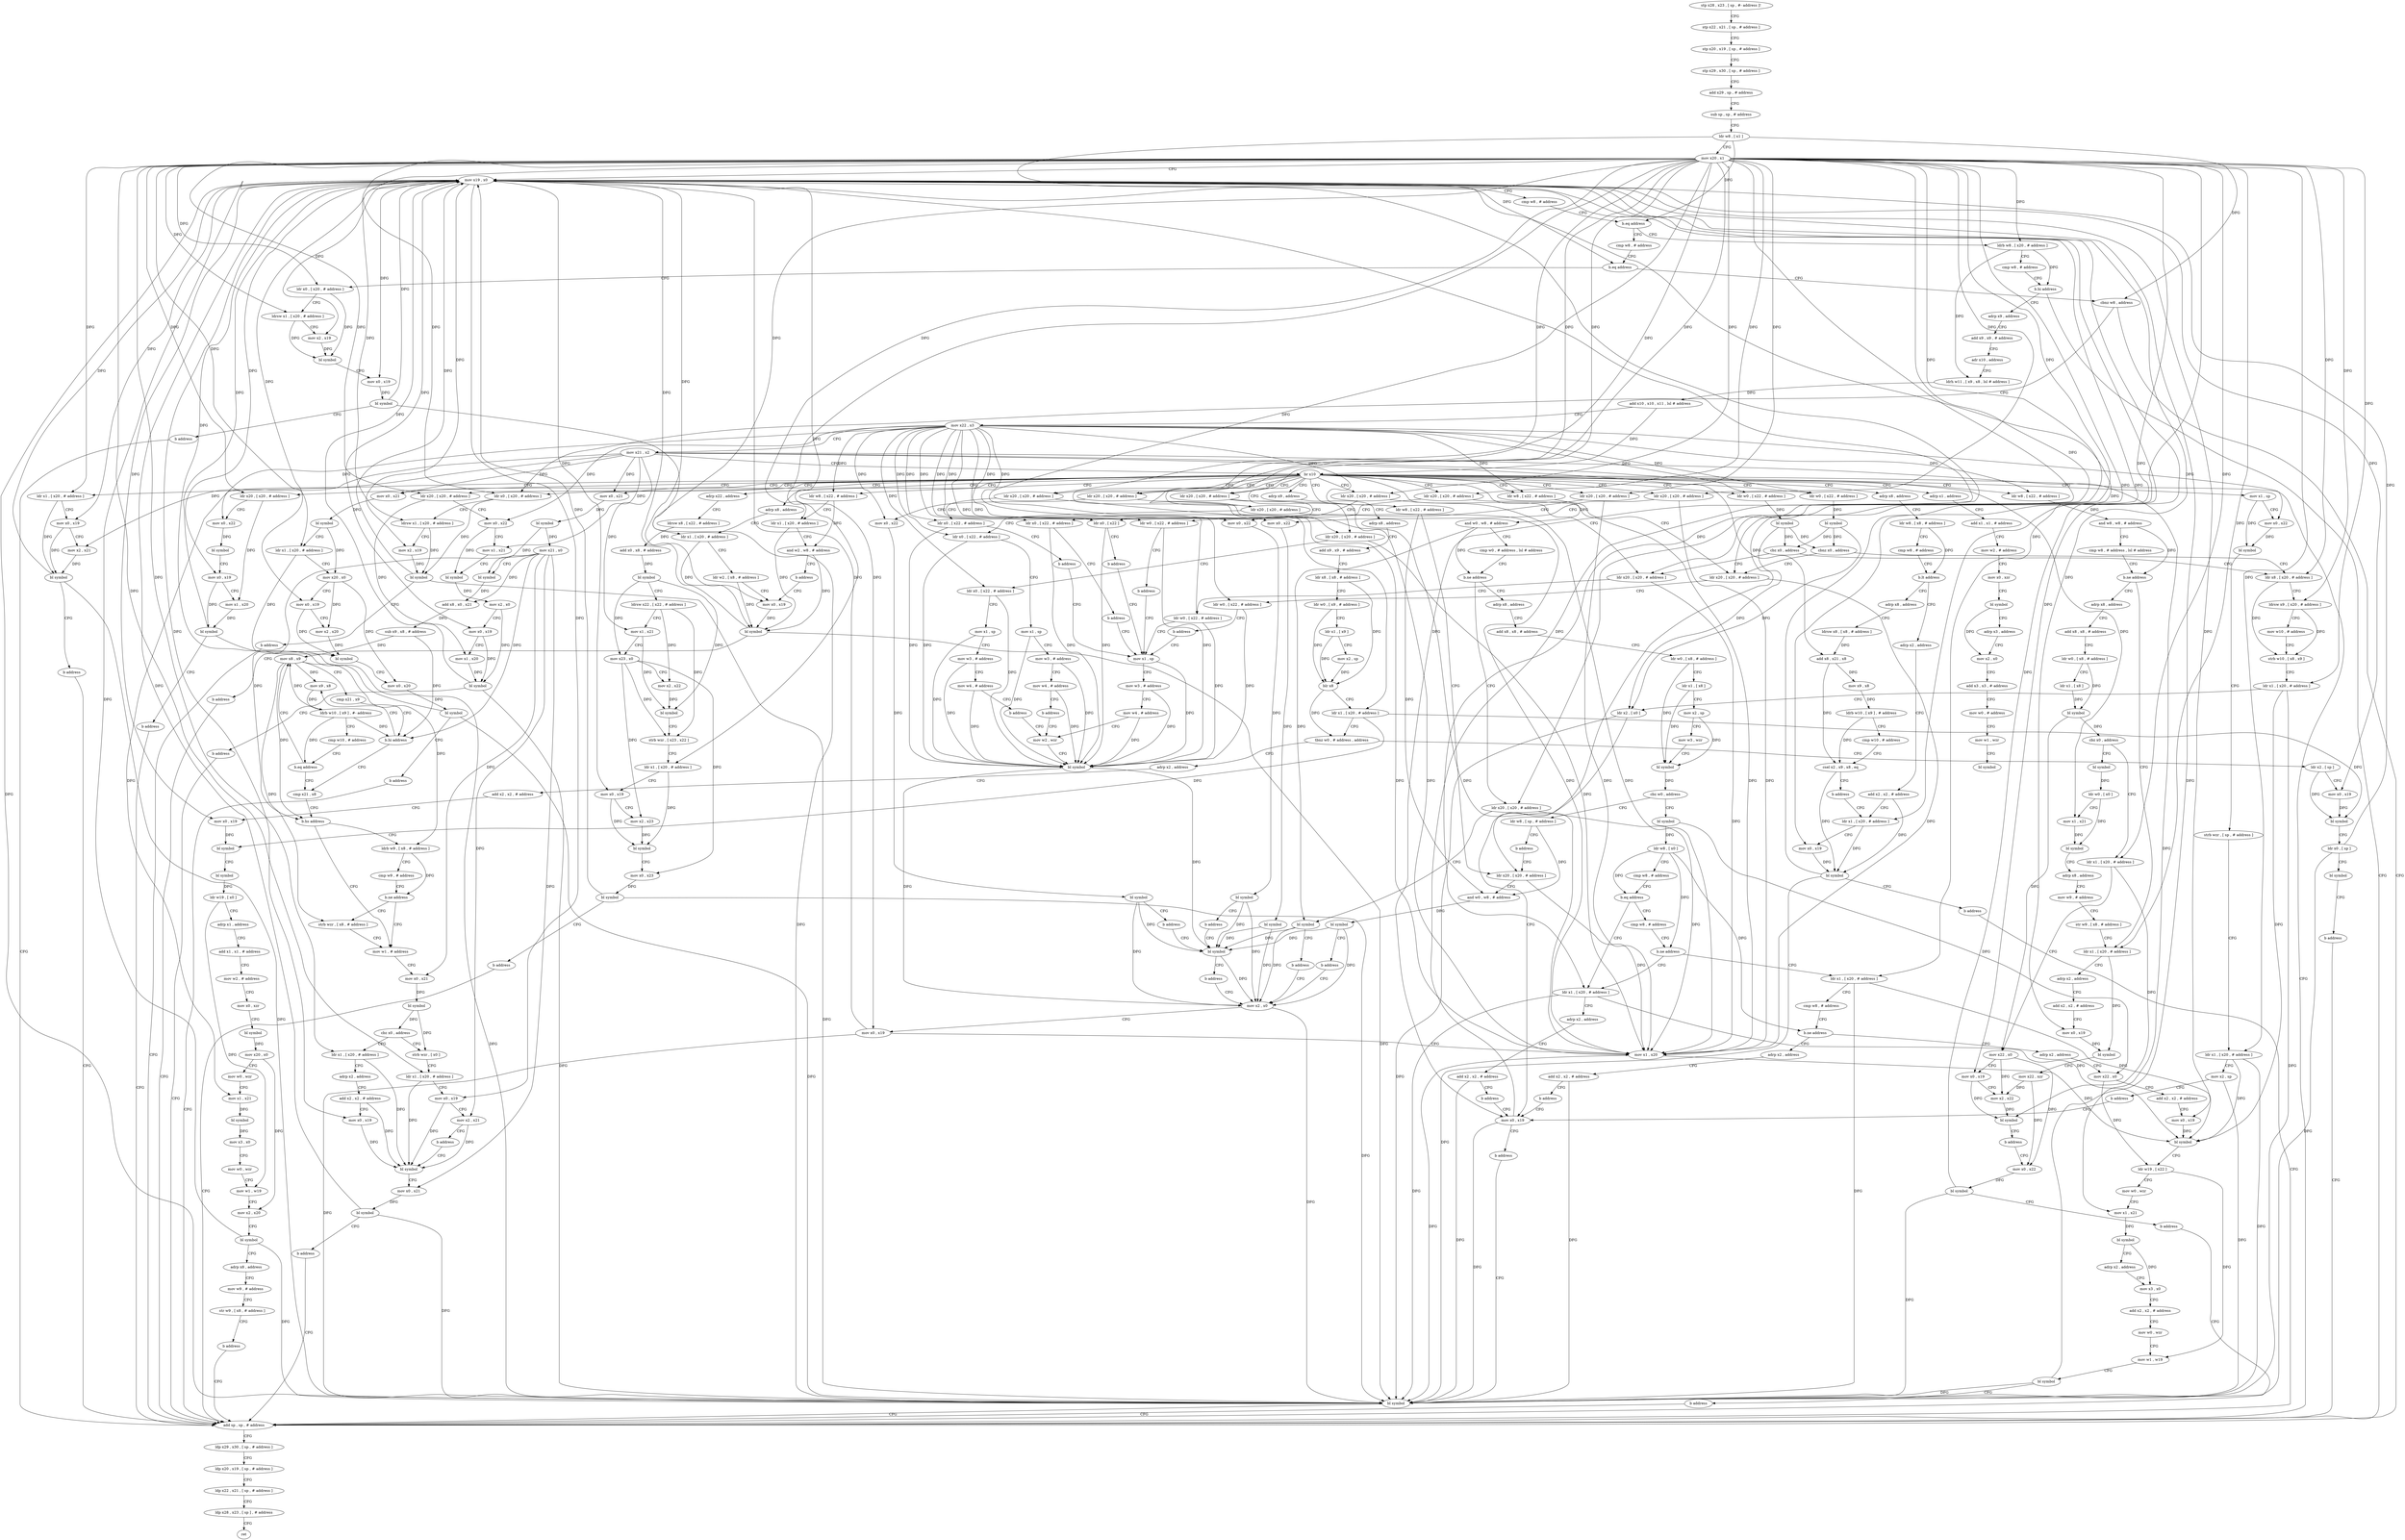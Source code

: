 digraph "func" {
"4237508" [label = "stp x28 , x23 , [ sp , #- address ]!" ]
"4237512" [label = "stp x22 , x21 , [ sp , # address ]" ]
"4237516" [label = "stp x20 , x19 , [ sp , # address ]" ]
"4237520" [label = "stp x29 , x30 , [ sp , # address ]" ]
"4237524" [label = "add x29 , sp , # address" ]
"4237528" [label = "sub sp , sp , # address" ]
"4237532" [label = "ldr w8 , [ x1 ]" ]
"4237536" [label = "mov x20 , x1" ]
"4237540" [label = "mov x19 , x0" ]
"4237544" [label = "cmp w8 , # address" ]
"4237548" [label = "b.eq address" ]
"4237612" [label = "ldrb w8 , [ x20 , # address ]" ]
"4237552" [label = "cmp w8 , # address" ]
"4237616" [label = "cmp w8 , # address" ]
"4237620" [label = "b.hi address" ]
"4238552" [label = "add sp , sp , # address" ]
"4237624" [label = "adrp x9 , address" ]
"4237556" [label = "b.eq address" ]
"4237584" [label = "ldr x0 , [ x20 , # address ]" ]
"4237560" [label = "cbnz w8 , address" ]
"4238556" [label = "ldp x29 , x30 , [ sp , # address ]" ]
"4238560" [label = "ldp x20 , x19 , [ sp , # address ]" ]
"4238564" [label = "ldp x22 , x21 , [ sp , # address ]" ]
"4238568" [label = "ldp x28 , x23 , [ sp ] , # address" ]
"4238572" [label = "ret" ]
"4237628" [label = "add x9 , x9 , # address" ]
"4237632" [label = "adr x10 , address" ]
"4237636" [label = "ldrh w11 , [ x9 , x8 , lsl # address ]" ]
"4237640" [label = "add x10 , x10 , x11 , lsl # address" ]
"4237644" [label = "mov x22 , x3" ]
"4237648" [label = "mov x21 , x2" ]
"4237652" [label = "br x10" ]
"4237564" [label = "ldr x0 , [ x20 , # address ]" ]
"4237656" [label = "ldr x20 , [ x20 , # address ]" ]
"4237668" [label = "ldr w8 , [ x22 , # address ]" ]
"4237684" [label = "ldr x20 , [ x20 , # address ]" ]
"4237700" [label = "ldr x20 , [ x20 , # address ]" ]
"4237716" [label = "ldr x20 , [ x20 , # address ]" ]
"4237740" [label = "ldr x20 , [ x20 , # address ]" ]
"4237752" [label = "ldr x1 , [ x20 , # address ]" ]
"4237772" [label = "mov x1 , sp" ]
"4237800" [label = "ldr w8 , [ x22 , # address ]" ]
"4237888" [label = "adrp x8 , address" ]
"4237912" [label = "mov x0 , x21" ]
"4237952" [label = "ldr x20 , [ x20 , # address ]" ]
"4237976" [label = "ldr x20 , [ x20 , # address ]" ]
"4237988" [label = "ldr x20 , [ x20 , # address ]" ]
"4238024" [label = "adrp x22 , address" ]
"4238092" [label = "adrp x8 , address" ]
"4238140" [label = "adrp x9 , address" ]
"4238204" [label = "ldr w0 , [ x22 , # address ]" ]
"4238216" [label = "ldr x20 , [ x20 , # address ]" ]
"4238228" [label = "mov x0 , x21" ]
"4238340" [label = "ldr x20 , [ x20 , # address ]" ]
"4238368" [label = "ldr x20 , [ x20 , # address ]" ]
"4238388" [label = "ldr w8 , [ x22 , # address ]" ]
"4238452" [label = "ldr x20 , [ x20 , # address ]" ]
"4238464" [label = "ldr w0 , [ x22 , # address ]" ]
"4238508" [label = "ldr x20 , [ x20 , # address ]" ]
"4238576" [label = "ldr w8 , [ x22 , # address ]" ]
"4238920" [label = "adrp x1 , address" ]
"4237588" [label = "ldrsw x1 , [ x20 , # address ]" ]
"4237592" [label = "mov x2 , x19" ]
"4237596" [label = "bl symbol" ]
"4237600" [label = "mov x0 , x19" ]
"4237604" [label = "bl symbol" ]
"4237608" [label = "b address" ]
"4237568" [label = "ldrsw x1 , [ x20 , # address ]" ]
"4237572" [label = "mov x2 , x19" ]
"4237576" [label = "bl symbol" ]
"4237580" [label = "b address" ]
"4237660" [label = "ldr x0 , [ x22 ]" ]
"4237664" [label = "b address" ]
"4238516" [label = "mov x1 , sp" ]
"4237672" [label = "ldr x1 , [ x20 , # address ]" ]
"4237676" [label = "and w2 , w8 , # address" ]
"4237680" [label = "b address" ]
"4237900" [label = "mov x0 , x19" ]
"4237688" [label = "mov x0 , x22" ]
"4237692" [label = "bl symbol" ]
"4237696" [label = "b address" ]
"4238380" [label = "bl symbol" ]
"4237704" [label = "mov x0 , x22" ]
"4237708" [label = "bl symbol" ]
"4237712" [label = "b address" ]
"4237720" [label = "ldr x0 , [ x22 , # address ]" ]
"4237724" [label = "mov x1 , sp" ]
"4237728" [label = "mov w3 , # address" ]
"4237732" [label = "mov w4 , # address" ]
"4237736" [label = "b address" ]
"4238528" [label = "mov w2 , wzr" ]
"4237744" [label = "ldr w0 , [ x22 , # address ]" ]
"4237748" [label = "b address" ]
"4237756" [label = "mov x0 , x19" ]
"4237760" [label = "mov x2 , x21" ]
"4237764" [label = "bl symbol" ]
"4237768" [label = "b address" ]
"4237776" [label = "mov x0 , x22" ]
"4237780" [label = "bl symbol" ]
"4237784" [label = "strb wzr , [ sp , # address ]" ]
"4237788" [label = "ldr x1 , [ x20 , # address ]" ]
"4237792" [label = "mov x2 , sp" ]
"4237796" [label = "b address" ]
"4238500" [label = "mov x0 , x19" ]
"4237804" [label = "and w0 , w8 , # address" ]
"4237808" [label = "cmp w0 , # address , lsl # address" ]
"4237812" [label = "b.ne address" ]
"4238596" [label = "ldr x20 , [ x20 , # address ]" ]
"4237816" [label = "adrp x8 , address" ]
"4237892" [label = "ldr x1 , [ x20 , # address ]" ]
"4237896" [label = "ldr w2 , [ x8 , # address ]" ]
"4237916" [label = "bl symbol" ]
"4237920" [label = "ldr x1 , [ x20 , # address ]" ]
"4237924" [label = "mov x20 , x0" ]
"4237928" [label = "mov x0 , x19" ]
"4237932" [label = "mov x2 , x20" ]
"4237936" [label = "bl symbol" ]
"4237940" [label = "mov x0 , x20" ]
"4237944" [label = "bl symbol" ]
"4237948" [label = "b address" ]
"4237956" [label = "ldr x0 , [ x22 , # address ]" ]
"4237960" [label = "mov x1 , sp" ]
"4237964" [label = "mov w3 , # address" ]
"4237968" [label = "mov w4 , # address" ]
"4237972" [label = "b address" ]
"4237980" [label = "ldr x0 , [ x22 , # address ]" ]
"4237984" [label = "b address" ]
"4237992" [label = "mov x0 , x22" ]
"4237996" [label = "mov x1 , x21" ]
"4238000" [label = "bl symbol" ]
"4238004" [label = "mov x2 , x0" ]
"4238008" [label = "mov x0 , x19" ]
"4238012" [label = "mov x1 , x20" ]
"4238016" [label = "bl symbol" ]
"4238020" [label = "b address" ]
"4238028" [label = "ldrsw x8 , [ x22 , # address ]" ]
"4238032" [label = "add x0 , x8 , # address" ]
"4238036" [label = "bl symbol" ]
"4238040" [label = "ldrsw x22 , [ x22 , # address ]" ]
"4238044" [label = "mov x1 , x21" ]
"4238048" [label = "mov x23 , x0" ]
"4238052" [label = "mov x2 , x22" ]
"4238056" [label = "bl symbol" ]
"4238060" [label = "strb wzr , [ x23 , x22 ]" ]
"4238064" [label = "ldr x1 , [ x20 , # address ]" ]
"4238068" [label = "mov x0 , x19" ]
"4238072" [label = "mov x2 , x23" ]
"4238076" [label = "bl symbol" ]
"4238080" [label = "mov x0 , x23" ]
"4238084" [label = "bl symbol" ]
"4238088" [label = "b address" ]
"4238096" [label = "ldr w8 , [ x8 , # address ]" ]
"4238100" [label = "cmp w8 , # address" ]
"4238104" [label = "b.lt address" ]
"4238608" [label = "adrp x2 , address" ]
"4238108" [label = "adrp x8 , address" ]
"4238144" [label = "adrp x8 , address" ]
"4238148" [label = "add x9 , x9 , # address" ]
"4238152" [label = "ldr x8 , [ x8 , # address ]" ]
"4238156" [label = "ldr w0 , [ x9 , # address ]" ]
"4238160" [label = "ldr x1 , [ x9 ]" ]
"4238164" [label = "mov x2 , sp" ]
"4238168" [label = "blr x8" ]
"4238172" [label = "ldr x1 , [ x20 , # address ]" ]
"4238176" [label = "tbnz w0 , # address , address" ]
"4238632" [label = "adrp x2 , address" ]
"4238180" [label = "ldr x2 , [ sp ]" ]
"4238208" [label = "bl symbol" ]
"4238212" [label = "cbnz x0 , address" ]
"4238476" [label = "ldr x8 , [ x20 , # address ]" ]
"4238220" [label = "ldr w0 , [ x22 , # address ]" ]
"4238224" [label = "b address" ]
"4238232" [label = "bl symbol" ]
"4238236" [label = "mov x21 , x0" ]
"4238240" [label = "bl symbol" ]
"4238244" [label = "add x8 , x0 , x21" ]
"4238248" [label = "sub x9 , x8 , # address" ]
"4238252" [label = "mov x8 , x9" ]
"4238344" [label = "mov x0 , x22" ]
"4238348" [label = "bl symbol" ]
"4238352" [label = "mov x0 , x19" ]
"4238356" [label = "mov x1 , x20" ]
"4238360" [label = "bl symbol" ]
"4238364" [label = "b address" ]
"4238372" [label = "mov x0 , x22" ]
"4238376" [label = "bl symbol" ]
"4238392" [label = "and w8 , w8 , # address" ]
"4238396" [label = "cmp w8 , # address , lsl # address" ]
"4238400" [label = "b.ne address" ]
"4238796" [label = "ldr x1 , [ x20 , # address ]" ]
"4238404" [label = "adrp x8 , address" ]
"4238456" [label = "ldr x0 , [ x22 , # address ]" ]
"4238460" [label = "b address" ]
"4238468" [label = "bl symbol" ]
"4238472" [label = "cbz x0 , address" ]
"4238512" [label = "ldr w0 , [ x22 , # address ]" ]
"4238580" [label = "ldr x20 , [ x20 , # address ]" ]
"4238924" [label = "add x1 , x1 , # address" ]
"4238928" [label = "mov w2 , # address" ]
"4238932" [label = "mov x0 , xzr" ]
"4238936" [label = "bl symbol" ]
"4238940" [label = "adrp x3 , address" ]
"4238944" [label = "mov x2 , x0" ]
"4238948" [label = "add x3 , x3 , # address" ]
"4238952" [label = "mov w0 , # address" ]
"4238956" [label = "mov w1 , wzr" ]
"4238960" [label = "bl symbol" ]
"4238520" [label = "mov w3 , # address" ]
"4238524" [label = "mov w4 , # address" ]
"4237904" [label = "bl symbol" ]
"4237908" [label = "b address" ]
"4238384" [label = "b address" ]
"4238536" [label = "mov x2 , x0" ]
"4238532" [label = "bl symbol" ]
"4238504" [label = "b address" ]
"4238548" [label = "bl symbol" ]
"4238600" [label = "bl symbol" ]
"4238604" [label = "b address" ]
"4237820" [label = "add x8 , x8 , # address" ]
"4237824" [label = "ldr w0 , [ x8 , # address ]" ]
"4237828" [label = "ldr x1 , [ x8 ]" ]
"4237832" [label = "mov x2 , sp" ]
"4237836" [label = "mov w3 , wzr" ]
"4237840" [label = "bl symbol" ]
"4237844" [label = "cbz w0 , address" ]
"4238760" [label = "ldr w8 , [ sp , # address ]" ]
"4237848" [label = "bl symbol" ]
"4238612" [label = "add x2 , x2 , # address" ]
"4238616" [label = "ldr x1 , [ x20 , # address ]" ]
"4238112" [label = "ldrsw x8 , [ x8 , # address ]" ]
"4238116" [label = "add x8 , x21 , x8" ]
"4238120" [label = "mov x9 , x8" ]
"4238124" [label = "ldrb w10 , [ x9 ] , # address" ]
"4238128" [label = "cmp w10 , # address" ]
"4238132" [label = "csel x2 , x9 , x8 , eq" ]
"4238136" [label = "b address" ]
"4238636" [label = "add x2 , x2 , # address" ]
"4238640" [label = "mov x0 , x19" ]
"4238644" [label = "bl symbol" ]
"4238648" [label = "bl symbol" ]
"4238652" [label = "ldr w19 , [ x0 ]" ]
"4238656" [label = "adrp x1 , address" ]
"4238660" [label = "add x1 , x1 , # address" ]
"4238664" [label = "mov w2 , # address" ]
"4238668" [label = "mov x0 , xzr" ]
"4238672" [label = "bl symbol" ]
"4238676" [label = "mov x20 , x0" ]
"4238680" [label = "mov w0 , wzr" ]
"4238684" [label = "mov x1 , x21" ]
"4238688" [label = "bl symbol" ]
"4238692" [label = "mov x3 , x0" ]
"4238696" [label = "mov w0 , wzr" ]
"4238700" [label = "mov w1 , w19" ]
"4238704" [label = "mov x2 , x20" ]
"4238708" [label = "bl symbol" ]
"4238712" [label = "adrp x8 , address" ]
"4238716" [label = "mov w9 , # address" ]
"4238720" [label = "str w9 , [ x8 , # address ]" ]
"4238724" [label = "b address" ]
"4238184" [label = "mov x0 , x19" ]
"4238188" [label = "bl symbol" ]
"4238192" [label = "ldr x0 , [ sp ]" ]
"4238196" [label = "bl symbol" ]
"4238200" [label = "b address" ]
"4238480" [label = "ldrsw x9 , [ x20 , # address ]" ]
"4238484" [label = "mov w10 , # address" ]
"4238488" [label = "strb w10 , [ x8 , x9 ]" ]
"4238492" [label = "ldr x1 , [ x20 , # address ]" ]
"4238496" [label = "ldr x2 , [ x0 ]" ]
"4238280" [label = "cmp x21 , x8" ]
"4238284" [label = "b.hs address" ]
"4238304" [label = "mov w1 , # address" ]
"4238288" [label = "ldrb w9 , [ x8 , # address ]" ]
"4238264" [label = "mov x9 , x8" ]
"4238268" [label = "ldrb w10 , [ x9 ] , #- address" ]
"4238272" [label = "cmp w10 , # address" ]
"4238276" [label = "b.eq address" ]
"4238540" [label = "mov x0 , x19" ]
"4238544" [label = "mov x1 , x20" ]
"4238800" [label = "adrp x2 , address" ]
"4238804" [label = "add x2 , x2 , # address" ]
"4238808" [label = "mov x0 , x19" ]
"4238812" [label = "bl symbol" ]
"4238816" [label = "mov x22 , xzr" ]
"4238820" [label = "mov x0 , x22" ]
"4238408" [label = "add x8 , x8 , # address" ]
"4238412" [label = "ldr w0 , [ x8 , # address ]" ]
"4238416" [label = "ldr x1 , [ x8 ]" ]
"4238420" [label = "bl symbol" ]
"4238424" [label = "cbz x0 , address" ]
"4238768" [label = "bl symbol" ]
"4238428" [label = "ldr x1 , [ x20 , # address ]" ]
"4238764" [label = "b address" ]
"4237852" [label = "ldr w8 , [ x0 ]" ]
"4237856" [label = "cmp w8 , # address" ]
"4237860" [label = "b.eq address" ]
"4237872" [label = "ldr x1 , [ x20 , # address ]" ]
"4237864" [label = "cmp w8 , # address" ]
"4238620" [label = "mov x0 , x19" ]
"4238624" [label = "bl symbol" ]
"4238628" [label = "b address" ]
"4238308" [label = "mov x0 , x21" ]
"4238312" [label = "bl symbol" ]
"4238316" [label = "cbz x0 , address" ]
"4238728" [label = "ldr x1 , [ x20 , # address ]" ]
"4238320" [label = "strb wzr , [ x0 ]" ]
"4238292" [label = "cmp w9 , # address" ]
"4238296" [label = "b.ne address" ]
"4238300" [label = "strb wzr , [ x8 , # address ]" ]
"4238256" [label = "cmp x21 , x9" ]
"4238260" [label = "b.hi address" ]
"4238772" [label = "ldr w0 , [ x0 ]" ]
"4238776" [label = "mov x1 , x21" ]
"4238780" [label = "bl symbol" ]
"4238784" [label = "adrp x8 , address" ]
"4238788" [label = "mov w9 , # address" ]
"4238792" [label = "str w9 , [ x8 , # address ]" ]
"4238432" [label = "mov x22 , x0" ]
"4238436" [label = "mov x0 , x19" ]
"4238440" [label = "mov x2 , x22" ]
"4238444" [label = "bl symbol" ]
"4238448" [label = "b address" ]
"4238584" [label = "and w0 , w8 , # address" ]
"4238588" [label = "bl symbol" ]
"4238592" [label = "b address" ]
"4237876" [label = "adrp x2 , address" ]
"4237880" [label = "add x2 , x2 , # address" ]
"4237884" [label = "b address" ]
"4237868" [label = "b.ne address" ]
"4238832" [label = "ldr x1 , [ x20 , # address ]" ]
"4238732" [label = "adrp x2 , address" ]
"4238736" [label = "add x2 , x2 , # address" ]
"4238740" [label = "mov x0 , x19" ]
"4238744" [label = "bl symbol" ]
"4238324" [label = "ldr x1 , [ x20 , # address ]" ]
"4238328" [label = "mov x0 , x19" ]
"4238332" [label = "mov x2 , x21" ]
"4238336" [label = "b address" ]
"4238824" [label = "bl symbol" ]
"4238828" [label = "b address" ]
"4238836" [label = "cmp w8 , # address" ]
"4238840" [label = "b.ne address" ]
"4238856" [label = "adrp x2 , address" ]
"4238844" [label = "adrp x2 , address" ]
"4238748" [label = "mov x0 , x21" ]
"4238752" [label = "bl symbol" ]
"4238756" [label = "b address" ]
"4238860" [label = "mov x22 , x0" ]
"4238864" [label = "add x2 , x2 , # address" ]
"4238868" [label = "mov x0 , x19" ]
"4238872" [label = "bl symbol" ]
"4238876" [label = "ldr w19 , [ x22 ]" ]
"4238880" [label = "mov w0 , wzr" ]
"4238884" [label = "mov x1 , x21" ]
"4238888" [label = "bl symbol" ]
"4238892" [label = "adrp x2 , address" ]
"4238896" [label = "mov x3 , x0" ]
"4238900" [label = "add x2 , x2 , # address" ]
"4238904" [label = "mov w0 , wzr" ]
"4238908" [label = "mov w1 , w19" ]
"4238912" [label = "bl symbol" ]
"4238916" [label = "b address" ]
"4238848" [label = "add x2 , x2 , # address" ]
"4238852" [label = "b address" ]
"4237508" -> "4237512" [ label = "CFG" ]
"4237512" -> "4237516" [ label = "CFG" ]
"4237516" -> "4237520" [ label = "CFG" ]
"4237520" -> "4237524" [ label = "CFG" ]
"4237524" -> "4237528" [ label = "CFG" ]
"4237528" -> "4237532" [ label = "CFG" ]
"4237532" -> "4237536" [ label = "CFG" ]
"4237532" -> "4237548" [ label = "DFG" ]
"4237532" -> "4237556" [ label = "DFG" ]
"4237532" -> "4237560" [ label = "DFG" ]
"4237536" -> "4237540" [ label = "CFG" ]
"4237536" -> "4237612" [ label = "DFG" ]
"4237536" -> "4237584" [ label = "DFG" ]
"4237536" -> "4237588" [ label = "DFG" ]
"4237536" -> "4237564" [ label = "DFG" ]
"4237536" -> "4237568" [ label = "DFG" ]
"4237536" -> "4237656" [ label = "DFG" ]
"4237536" -> "4237672" [ label = "DFG" ]
"4237536" -> "4237684" [ label = "DFG" ]
"4237536" -> "4237700" [ label = "DFG" ]
"4237536" -> "4237716" [ label = "DFG" ]
"4237536" -> "4237740" [ label = "DFG" ]
"4237536" -> "4237752" [ label = "DFG" ]
"4237536" -> "4237788" [ label = "DFG" ]
"4237536" -> "4237892" [ label = "DFG" ]
"4237536" -> "4237920" [ label = "DFG" ]
"4237536" -> "4237952" [ label = "DFG" ]
"4237536" -> "4237976" [ label = "DFG" ]
"4237536" -> "4237988" [ label = "DFG" ]
"4237536" -> "4238064" [ label = "DFG" ]
"4237536" -> "4238172" [ label = "DFG" ]
"4237536" -> "4238216" [ label = "DFG" ]
"4237536" -> "4238340" [ label = "DFG" ]
"4237536" -> "4238368" [ label = "DFG" ]
"4237536" -> "4238452" [ label = "DFG" ]
"4237536" -> "4238508" [ label = "DFG" ]
"4237536" -> "4238596" [ label = "DFG" ]
"4237536" -> "4238476" [ label = "DFG" ]
"4237536" -> "4238480" [ label = "DFG" ]
"4237536" -> "4238492" [ label = "DFG" ]
"4237536" -> "4238796" [ label = "DFG" ]
"4237536" -> "4238580" [ label = "DFG" ]
"4237536" -> "4238616" [ label = "DFG" ]
"4237536" -> "4238428" [ label = "DFG" ]
"4237536" -> "4237872" [ label = "DFG" ]
"4237536" -> "4238832" [ label = "DFG" ]
"4237536" -> "4238728" [ label = "DFG" ]
"4237536" -> "4238324" [ label = "DFG" ]
"4237540" -> "4237544" [ label = "CFG" ]
"4237540" -> "4237592" [ label = "DFG" ]
"4237540" -> "4237600" [ label = "DFG" ]
"4237540" -> "4237572" [ label = "DFG" ]
"4237540" -> "4237756" [ label = "DFG" ]
"4237540" -> "4237928" [ label = "DFG" ]
"4237540" -> "4238008" [ label = "DFG" ]
"4237540" -> "4238068" [ label = "DFG" ]
"4237540" -> "4238352" [ label = "DFG" ]
"4237540" -> "4237900" [ label = "DFG" ]
"4237540" -> "4238500" [ label = "DFG" ]
"4237540" -> "4238640" [ label = "DFG" ]
"4237540" -> "4238184" [ label = "DFG" ]
"4237540" -> "4238808" [ label = "DFG" ]
"4237540" -> "4238540" [ label = "DFG" ]
"4237540" -> "4238620" [ label = "DFG" ]
"4237540" -> "4238436" [ label = "DFG" ]
"4237540" -> "4238740" [ label = "DFG" ]
"4237540" -> "4238328" [ label = "DFG" ]
"4237540" -> "4238868" [ label = "DFG" ]
"4237544" -> "4237548" [ label = "CFG" ]
"4237548" -> "4237612" [ label = "CFG" ]
"4237548" -> "4237552" [ label = "CFG" ]
"4237612" -> "4237616" [ label = "CFG" ]
"4237612" -> "4237620" [ label = "DFG" ]
"4237612" -> "4237636" [ label = "DFG" ]
"4237552" -> "4237556" [ label = "CFG" ]
"4237616" -> "4237620" [ label = "CFG" ]
"4237620" -> "4238552" [ label = "CFG" ]
"4237620" -> "4237624" [ label = "CFG" ]
"4238552" -> "4238556" [ label = "CFG" ]
"4237624" -> "4237628" [ label = "CFG" ]
"4237556" -> "4237584" [ label = "CFG" ]
"4237556" -> "4237560" [ label = "CFG" ]
"4237584" -> "4237588" [ label = "CFG" ]
"4237584" -> "4237596" [ label = "DFG" ]
"4237560" -> "4238552" [ label = "CFG" ]
"4237560" -> "4237564" [ label = "CFG" ]
"4238556" -> "4238560" [ label = "CFG" ]
"4238560" -> "4238564" [ label = "CFG" ]
"4238564" -> "4238568" [ label = "CFG" ]
"4238568" -> "4238572" [ label = "CFG" ]
"4237628" -> "4237632" [ label = "CFG" ]
"4237632" -> "4237636" [ label = "CFG" ]
"4237636" -> "4237640" [ label = "DFG" ]
"4237640" -> "4237644" [ label = "CFG" ]
"4237640" -> "4237652" [ label = "DFG" ]
"4237644" -> "4237648" [ label = "CFG" ]
"4237644" -> "4237660" [ label = "DFG" ]
"4237644" -> "4237668" [ label = "DFG" ]
"4237644" -> "4237688" [ label = "DFG" ]
"4237644" -> "4237704" [ label = "DFG" ]
"4237644" -> "4237720" [ label = "DFG" ]
"4237644" -> "4237744" [ label = "DFG" ]
"4237644" -> "4237776" [ label = "DFG" ]
"4237644" -> "4237800" [ label = "DFG" ]
"4237644" -> "4237956" [ label = "DFG" ]
"4237644" -> "4237980" [ label = "DFG" ]
"4237644" -> "4237992" [ label = "DFG" ]
"4237644" -> "4238204" [ label = "DFG" ]
"4237644" -> "4238220" [ label = "DFG" ]
"4237644" -> "4238344" [ label = "DFG" ]
"4237644" -> "4238372" [ label = "DFG" ]
"4237644" -> "4238388" [ label = "DFG" ]
"4237644" -> "4238456" [ label = "DFG" ]
"4237644" -> "4238464" [ label = "DFG" ]
"4237644" -> "4238512" [ label = "DFG" ]
"4237644" -> "4238576" [ label = "DFG" ]
"4237648" -> "4237652" [ label = "CFG" ]
"4237648" -> "4237760" [ label = "DFG" ]
"4237648" -> "4237912" [ label = "DFG" ]
"4237648" -> "4237996" [ label = "DFG" ]
"4237648" -> "4238044" [ label = "DFG" ]
"4237648" -> "4238228" [ label = "DFG" ]
"4237648" -> "4238116" [ label = "DFG" ]
"4237648" -> "4238684" [ label = "DFG" ]
"4237648" -> "4238776" [ label = "DFG" ]
"4237648" -> "4238884" [ label = "DFG" ]
"4237652" -> "4237564" [ label = "CFG" ]
"4237652" -> "4237656" [ label = "CFG" ]
"4237652" -> "4237668" [ label = "CFG" ]
"4237652" -> "4237684" [ label = "CFG" ]
"4237652" -> "4237700" [ label = "CFG" ]
"4237652" -> "4237716" [ label = "CFG" ]
"4237652" -> "4237740" [ label = "CFG" ]
"4237652" -> "4237752" [ label = "CFG" ]
"4237652" -> "4237772" [ label = "CFG" ]
"4237652" -> "4237800" [ label = "CFG" ]
"4237652" -> "4237888" [ label = "CFG" ]
"4237652" -> "4237912" [ label = "CFG" ]
"4237652" -> "4237952" [ label = "CFG" ]
"4237652" -> "4237976" [ label = "CFG" ]
"4237652" -> "4237988" [ label = "CFG" ]
"4237652" -> "4238024" [ label = "CFG" ]
"4237652" -> "4238092" [ label = "CFG" ]
"4237652" -> "4238140" [ label = "CFG" ]
"4237652" -> "4238204" [ label = "CFG" ]
"4237652" -> "4238216" [ label = "CFG" ]
"4237652" -> "4238228" [ label = "CFG" ]
"4237652" -> "4238340" [ label = "CFG" ]
"4237652" -> "4238368" [ label = "CFG" ]
"4237652" -> "4238388" [ label = "CFG" ]
"4237652" -> "4238452" [ label = "CFG" ]
"4237652" -> "4238464" [ label = "CFG" ]
"4237652" -> "4238508" [ label = "CFG" ]
"4237652" -> "4238552" [ label = "CFG" ]
"4237652" -> "4238576" [ label = "CFG" ]
"4237652" -> "4238920" [ label = "CFG" ]
"4237564" -> "4237568" [ label = "CFG" ]
"4237564" -> "4237576" [ label = "DFG" ]
"4237656" -> "4237660" [ label = "CFG" ]
"4237656" -> "4238544" [ label = "DFG" ]
"4237668" -> "4237672" [ label = "CFG" ]
"4237668" -> "4237676" [ label = "DFG" ]
"4237684" -> "4237688" [ label = "CFG" ]
"4237684" -> "4238544" [ label = "DFG" ]
"4237700" -> "4237704" [ label = "CFG" ]
"4237700" -> "4238544" [ label = "DFG" ]
"4237716" -> "4237720" [ label = "CFG" ]
"4237716" -> "4238544" [ label = "DFG" ]
"4237740" -> "4237744" [ label = "CFG" ]
"4237740" -> "4238544" [ label = "DFG" ]
"4237752" -> "4237756" [ label = "CFG" ]
"4237752" -> "4237764" [ label = "DFG" ]
"4237772" -> "4237776" [ label = "CFG" ]
"4237772" -> "4237780" [ label = "DFG" ]
"4237800" -> "4237804" [ label = "DFG" ]
"4237888" -> "4237892" [ label = "CFG" ]
"4237912" -> "4237916" [ label = "DFG" ]
"4237952" -> "4237956" [ label = "CFG" ]
"4237952" -> "4238544" [ label = "DFG" ]
"4237976" -> "4237980" [ label = "CFG" ]
"4237976" -> "4238544" [ label = "DFG" ]
"4237988" -> "4237992" [ label = "CFG" ]
"4237988" -> "4238012" [ label = "DFG" ]
"4238024" -> "4238028" [ label = "CFG" ]
"4238092" -> "4238096" [ label = "CFG" ]
"4238140" -> "4238144" [ label = "CFG" ]
"4238204" -> "4238208" [ label = "DFG" ]
"4238216" -> "4238220" [ label = "CFG" ]
"4238216" -> "4238544" [ label = "DFG" ]
"4238228" -> "4238232" [ label = "DFG" ]
"4238340" -> "4238344" [ label = "CFG" ]
"4238340" -> "4238356" [ label = "DFG" ]
"4238368" -> "4238372" [ label = "CFG" ]
"4238368" -> "4238544" [ label = "DFG" ]
"4238388" -> "4238392" [ label = "DFG" ]
"4238452" -> "4238456" [ label = "CFG" ]
"4238452" -> "4238544" [ label = "DFG" ]
"4238464" -> "4238468" [ label = "DFG" ]
"4238508" -> "4238512" [ label = "CFG" ]
"4238508" -> "4238544" [ label = "DFG" ]
"4238576" -> "4238580" [ label = "CFG" ]
"4238576" -> "4238584" [ label = "DFG" ]
"4238920" -> "4238924" [ label = "CFG" ]
"4237588" -> "4237592" [ label = "CFG" ]
"4237588" -> "4237596" [ label = "DFG" ]
"4237592" -> "4237596" [ label = "DFG" ]
"4237596" -> "4237600" [ label = "CFG" ]
"4237600" -> "4237604" [ label = "DFG" ]
"4237604" -> "4237608" [ label = "CFG" ]
"4237604" -> "4237540" [ label = "DFG" ]
"4237604" -> "4238548" [ label = "DFG" ]
"4237608" -> "4238552" [ label = "CFG" ]
"4237568" -> "4237572" [ label = "CFG" ]
"4237568" -> "4237576" [ label = "DFG" ]
"4237572" -> "4237576" [ label = "DFG" ]
"4237576" -> "4237580" [ label = "CFG" ]
"4237576" -> "4237540" [ label = "DFG" ]
"4237576" -> "4238548" [ label = "DFG" ]
"4237580" -> "4238552" [ label = "CFG" ]
"4237660" -> "4237664" [ label = "CFG" ]
"4237660" -> "4238532" [ label = "DFG" ]
"4237664" -> "4238516" [ label = "CFG" ]
"4238516" -> "4238520" [ label = "CFG" ]
"4238516" -> "4238532" [ label = "DFG" ]
"4237672" -> "4237676" [ label = "CFG" ]
"4237672" -> "4237904" [ label = "DFG" ]
"4237676" -> "4237680" [ label = "CFG" ]
"4237676" -> "4237904" [ label = "DFG" ]
"4237680" -> "4237900" [ label = "CFG" ]
"4237900" -> "4237904" [ label = "DFG" ]
"4237688" -> "4237692" [ label = "DFG" ]
"4237692" -> "4237696" [ label = "CFG" ]
"4237692" -> "4238380" [ label = "DFG" ]
"4237692" -> "4238536" [ label = "DFG" ]
"4237696" -> "4238380" [ label = "CFG" ]
"4238380" -> "4238384" [ label = "CFG" ]
"4238380" -> "4238536" [ label = "DFG" ]
"4237704" -> "4237708" [ label = "DFG" ]
"4237708" -> "4237712" [ label = "CFG" ]
"4237708" -> "4238380" [ label = "DFG" ]
"4237708" -> "4238536" [ label = "DFG" ]
"4237712" -> "4238380" [ label = "CFG" ]
"4237720" -> "4237724" [ label = "CFG" ]
"4237720" -> "4238532" [ label = "DFG" ]
"4237724" -> "4237728" [ label = "CFG" ]
"4237724" -> "4238532" [ label = "DFG" ]
"4237728" -> "4237732" [ label = "CFG" ]
"4237728" -> "4238532" [ label = "DFG" ]
"4237732" -> "4237736" [ label = "CFG" ]
"4237732" -> "4238532" [ label = "DFG" ]
"4237736" -> "4238528" [ label = "CFG" ]
"4238528" -> "4238532" [ label = "CFG" ]
"4237744" -> "4237748" [ label = "CFG" ]
"4237744" -> "4238532" [ label = "DFG" ]
"4237748" -> "4238516" [ label = "CFG" ]
"4237756" -> "4237760" [ label = "CFG" ]
"4237756" -> "4237764" [ label = "DFG" ]
"4237760" -> "4237764" [ label = "DFG" ]
"4237764" -> "4237768" [ label = "CFG" ]
"4237764" -> "4237540" [ label = "DFG" ]
"4237764" -> "4238548" [ label = "DFG" ]
"4237768" -> "4238552" [ label = "CFG" ]
"4237776" -> "4237780" [ label = "DFG" ]
"4237780" -> "4237784" [ label = "CFG" ]
"4237784" -> "4237788" [ label = "CFG" ]
"4237788" -> "4237792" [ label = "CFG" ]
"4237788" -> "4238548" [ label = "DFG" ]
"4237788" -> "4238872" [ label = "DFG" ]
"4237792" -> "4237796" [ label = "CFG" ]
"4237792" -> "4238548" [ label = "DFG" ]
"4237796" -> "4238500" [ label = "CFG" ]
"4238500" -> "4238504" [ label = "CFG" ]
"4238500" -> "4237540" [ label = "DFG" ]
"4238500" -> "4238548" [ label = "DFG" ]
"4237804" -> "4237808" [ label = "CFG" ]
"4237804" -> "4237812" [ label = "DFG" ]
"4237804" -> "4238600" [ label = "DFG" ]
"4237808" -> "4237812" [ label = "CFG" ]
"4237812" -> "4238596" [ label = "CFG" ]
"4237812" -> "4237816" [ label = "CFG" ]
"4238596" -> "4238600" [ label = "CFG" ]
"4238596" -> "4238544" [ label = "DFG" ]
"4237816" -> "4237820" [ label = "CFG" ]
"4237892" -> "4237896" [ label = "CFG" ]
"4237892" -> "4237904" [ label = "DFG" ]
"4237896" -> "4237900" [ label = "CFG" ]
"4237896" -> "4237904" [ label = "DFG" ]
"4237916" -> "4237920" [ label = "CFG" ]
"4237916" -> "4237924" [ label = "DFG" ]
"4237920" -> "4237924" [ label = "CFG" ]
"4237920" -> "4237936" [ label = "DFG" ]
"4237924" -> "4237928" [ label = "CFG" ]
"4237924" -> "4237932" [ label = "DFG" ]
"4237924" -> "4237940" [ label = "DFG" ]
"4237928" -> "4237932" [ label = "CFG" ]
"4237928" -> "4237936" [ label = "DFG" ]
"4237932" -> "4237936" [ label = "DFG" ]
"4237936" -> "4237940" [ label = "CFG" ]
"4237940" -> "4237944" [ label = "DFG" ]
"4237944" -> "4237948" [ label = "CFG" ]
"4237944" -> "4237540" [ label = "DFG" ]
"4237944" -> "4238548" [ label = "DFG" ]
"4237948" -> "4238552" [ label = "CFG" ]
"4237956" -> "4237960" [ label = "CFG" ]
"4237956" -> "4238532" [ label = "DFG" ]
"4237960" -> "4237964" [ label = "CFG" ]
"4237960" -> "4238532" [ label = "DFG" ]
"4237964" -> "4237968" [ label = "CFG" ]
"4237964" -> "4238532" [ label = "DFG" ]
"4237968" -> "4237972" [ label = "CFG" ]
"4237968" -> "4238532" [ label = "DFG" ]
"4237972" -> "4238528" [ label = "CFG" ]
"4237980" -> "4237984" [ label = "CFG" ]
"4237980" -> "4238532" [ label = "DFG" ]
"4237984" -> "4238516" [ label = "CFG" ]
"4237992" -> "4237996" [ label = "CFG" ]
"4237992" -> "4238000" [ label = "DFG" ]
"4237996" -> "4238000" [ label = "CFG" ]
"4238000" -> "4238004" [ label = "DFG" ]
"4238004" -> "4238008" [ label = "CFG" ]
"4238004" -> "4238016" [ label = "DFG" ]
"4238008" -> "4238012" [ label = "CFG" ]
"4238008" -> "4238016" [ label = "DFG" ]
"4238012" -> "4238016" [ label = "DFG" ]
"4238016" -> "4238020" [ label = "CFG" ]
"4238016" -> "4237540" [ label = "DFG" ]
"4238016" -> "4238548" [ label = "DFG" ]
"4238020" -> "4238552" [ label = "CFG" ]
"4238028" -> "4238032" [ label = "DFG" ]
"4238032" -> "4238036" [ label = "DFG" ]
"4238036" -> "4238040" [ label = "CFG" ]
"4238036" -> "4238048" [ label = "DFG" ]
"4238036" -> "4238056" [ label = "DFG" ]
"4238040" -> "4238044" [ label = "CFG" ]
"4238040" -> "4238052" [ label = "DFG" ]
"4238040" -> "4238060" [ label = "DFG" ]
"4238044" -> "4238048" [ label = "CFG" ]
"4238044" -> "4238056" [ label = "DFG" ]
"4238048" -> "4238052" [ label = "CFG" ]
"4238048" -> "4238060" [ label = "DFG" ]
"4238048" -> "4238072" [ label = "DFG" ]
"4238048" -> "4238080" [ label = "DFG" ]
"4238052" -> "4238056" [ label = "DFG" ]
"4238056" -> "4238060" [ label = "CFG" ]
"4238060" -> "4238064" [ label = "CFG" ]
"4238064" -> "4238068" [ label = "CFG" ]
"4238064" -> "4238076" [ label = "DFG" ]
"4238068" -> "4238072" [ label = "CFG" ]
"4238068" -> "4238076" [ label = "DFG" ]
"4238072" -> "4238076" [ label = "DFG" ]
"4238076" -> "4238080" [ label = "CFG" ]
"4238080" -> "4238084" [ label = "DFG" ]
"4238084" -> "4238088" [ label = "CFG" ]
"4238084" -> "4237540" [ label = "DFG" ]
"4238084" -> "4238548" [ label = "DFG" ]
"4238088" -> "4238552" [ label = "CFG" ]
"4238096" -> "4238100" [ label = "CFG" ]
"4238096" -> "4238104" [ label = "DFG" ]
"4238100" -> "4238104" [ label = "CFG" ]
"4238104" -> "4238608" [ label = "CFG" ]
"4238104" -> "4238108" [ label = "CFG" ]
"4238608" -> "4238612" [ label = "CFG" ]
"4238108" -> "4238112" [ label = "CFG" ]
"4238144" -> "4238148" [ label = "CFG" ]
"4238148" -> "4238152" [ label = "CFG" ]
"4238152" -> "4238156" [ label = "CFG" ]
"4238152" -> "4238168" [ label = "DFG" ]
"4238156" -> "4238160" [ label = "CFG" ]
"4238156" -> "4238168" [ label = "DFG" ]
"4238160" -> "4238164" [ label = "CFG" ]
"4238160" -> "4238168" [ label = "DFG" ]
"4238164" -> "4238168" [ label = "DFG" ]
"4238168" -> "4238172" [ label = "CFG" ]
"4238168" -> "4238176" [ label = "DFG" ]
"4238172" -> "4238176" [ label = "CFG" ]
"4238172" -> "4238644" [ label = "DFG" ]
"4238172" -> "4238188" [ label = "DFG" ]
"4238176" -> "4238632" [ label = "CFG" ]
"4238176" -> "4238180" [ label = "CFG" ]
"4238632" -> "4238636" [ label = "CFG" ]
"4238180" -> "4238184" [ label = "CFG" ]
"4238180" -> "4238188" [ label = "DFG" ]
"4238208" -> "4238212" [ label = "DFG" ]
"4238208" -> "4238472" [ label = "DFG" ]
"4238208" -> "4238496" [ label = "DFG" ]
"4238212" -> "4238476" [ label = "CFG" ]
"4238212" -> "4238216" [ label = "CFG" ]
"4238476" -> "4238480" [ label = "CFG" ]
"4238476" -> "4238488" [ label = "DFG" ]
"4238220" -> "4238224" [ label = "CFG" ]
"4238220" -> "4238532" [ label = "DFG" ]
"4238224" -> "4238516" [ label = "CFG" ]
"4238232" -> "4238236" [ label = "DFG" ]
"4238232" -> "4238240" [ label = "DFG" ]
"4238236" -> "4238240" [ label = "CFG" ]
"4238236" -> "4238244" [ label = "DFG" ]
"4238236" -> "4238260" [ label = "DFG" ]
"4238236" -> "4238284" [ label = "DFG" ]
"4238236" -> "4238308" [ label = "DFG" ]
"4238236" -> "4238332" [ label = "DFG" ]
"4238236" -> "4238748" [ label = "DFG" ]
"4238240" -> "4238244" [ label = "DFG" ]
"4238244" -> "4238248" [ label = "DFG" ]
"4238248" -> "4238252" [ label = "DFG" ]
"4238248" -> "4238260" [ label = "DFG" ]
"4238252" -> "4238256" [ label = "CFG" ]
"4238252" -> "4238284" [ label = "DFG" ]
"4238252" -> "4238264" [ label = "DFG" ]
"4238252" -> "4238288" [ label = "DFG" ]
"4238252" -> "4238300" [ label = "DFG" ]
"4238344" -> "4238348" [ label = "DFG" ]
"4238348" -> "4238352" [ label = "CFG" ]
"4238352" -> "4238356" [ label = "CFG" ]
"4238352" -> "4238360" [ label = "DFG" ]
"4238356" -> "4238360" [ label = "DFG" ]
"4238360" -> "4238364" [ label = "CFG" ]
"4238360" -> "4237540" [ label = "DFG" ]
"4238360" -> "4238548" [ label = "DFG" ]
"4238364" -> "4238552" [ label = "CFG" ]
"4238372" -> "4238376" [ label = "DFG" ]
"4238376" -> "4238380" [ label = "DFG" ]
"4238376" -> "4238536" [ label = "DFG" ]
"4238392" -> "4238396" [ label = "CFG" ]
"4238392" -> "4238400" [ label = "DFG" ]
"4238396" -> "4238400" [ label = "CFG" ]
"4238400" -> "4238796" [ label = "CFG" ]
"4238400" -> "4238404" [ label = "CFG" ]
"4238796" -> "4238800" [ label = "CFG" ]
"4238796" -> "4238812" [ label = "DFG" ]
"4238404" -> "4238408" [ label = "CFG" ]
"4238456" -> "4238460" [ label = "CFG" ]
"4238456" -> "4238532" [ label = "DFG" ]
"4238460" -> "4238516" [ label = "CFG" ]
"4238468" -> "4238472" [ label = "DFG" ]
"4238468" -> "4238212" [ label = "DFG" ]
"4238468" -> "4238496" [ label = "DFG" ]
"4238472" -> "4238508" [ label = "CFG" ]
"4238472" -> "4238476" [ label = "CFG" ]
"4238512" -> "4238516" [ label = "CFG" ]
"4238512" -> "4238532" [ label = "DFG" ]
"4238580" -> "4238584" [ label = "CFG" ]
"4238580" -> "4238544" [ label = "DFG" ]
"4238924" -> "4238928" [ label = "CFG" ]
"4238928" -> "4238932" [ label = "CFG" ]
"4238932" -> "4238936" [ label = "CFG" ]
"4238936" -> "4238940" [ label = "CFG" ]
"4238936" -> "4238944" [ label = "DFG" ]
"4238940" -> "4238944" [ label = "CFG" ]
"4238944" -> "4238948" [ label = "CFG" ]
"4238948" -> "4238952" [ label = "CFG" ]
"4238952" -> "4238956" [ label = "CFG" ]
"4238956" -> "4238960" [ label = "CFG" ]
"4238520" -> "4238524" [ label = "CFG" ]
"4238520" -> "4238532" [ label = "DFG" ]
"4238524" -> "4238528" [ label = "CFG" ]
"4238524" -> "4238532" [ label = "DFG" ]
"4237904" -> "4237908" [ label = "CFG" ]
"4237904" -> "4237540" [ label = "DFG" ]
"4237904" -> "4238548" [ label = "DFG" ]
"4237908" -> "4238552" [ label = "CFG" ]
"4238384" -> "4238536" [ label = "CFG" ]
"4238536" -> "4238540" [ label = "CFG" ]
"4238536" -> "4238548" [ label = "DFG" ]
"4238532" -> "4238536" [ label = "DFG" ]
"4238532" -> "4238380" [ label = "DFG" ]
"4238504" -> "4238548" [ label = "CFG" ]
"4238548" -> "4238552" [ label = "CFG" ]
"4238548" -> "4237540" [ label = "DFG" ]
"4238600" -> "4238604" [ label = "CFG" ]
"4238600" -> "4238380" [ label = "DFG" ]
"4238600" -> "4238536" [ label = "DFG" ]
"4238604" -> "4238536" [ label = "CFG" ]
"4237820" -> "4237824" [ label = "CFG" ]
"4237824" -> "4237828" [ label = "CFG" ]
"4237824" -> "4237840" [ label = "DFG" ]
"4237828" -> "4237832" [ label = "CFG" ]
"4237828" -> "4237840" [ label = "DFG" ]
"4237832" -> "4237836" [ label = "CFG" ]
"4237832" -> "4237840" [ label = "DFG" ]
"4237836" -> "4237840" [ label = "CFG" ]
"4237840" -> "4237844" [ label = "DFG" ]
"4237844" -> "4238760" [ label = "CFG" ]
"4237844" -> "4237848" [ label = "CFG" ]
"4238760" -> "4238764" [ label = "CFG" ]
"4238760" -> "4238584" [ label = "DFG" ]
"4237848" -> "4237852" [ label = "DFG" ]
"4237848" -> "4238860" [ label = "DFG" ]
"4238612" -> "4238616" [ label = "CFG" ]
"4238612" -> "4238624" [ label = "DFG" ]
"4238616" -> "4238620" [ label = "CFG" ]
"4238616" -> "4238624" [ label = "DFG" ]
"4238112" -> "4238116" [ label = "DFG" ]
"4238116" -> "4238120" [ label = "DFG" ]
"4238116" -> "4238132" [ label = "DFG" ]
"4238120" -> "4238124" [ label = "DFG" ]
"4238124" -> "4238128" [ label = "CFG" ]
"4238124" -> "4238132" [ label = "DFG" ]
"4238128" -> "4238132" [ label = "CFG" ]
"4238132" -> "4238136" [ label = "CFG" ]
"4238132" -> "4238624" [ label = "DFG" ]
"4238136" -> "4238616" [ label = "CFG" ]
"4238636" -> "4238640" [ label = "CFG" ]
"4238640" -> "4238644" [ label = "DFG" ]
"4238644" -> "4238648" [ label = "CFG" ]
"4238648" -> "4238652" [ label = "DFG" ]
"4238652" -> "4238656" [ label = "CFG" ]
"4238652" -> "4238700" [ label = "DFG" ]
"4238656" -> "4238660" [ label = "CFG" ]
"4238660" -> "4238664" [ label = "CFG" ]
"4238664" -> "4238668" [ label = "CFG" ]
"4238668" -> "4238672" [ label = "CFG" ]
"4238672" -> "4238676" [ label = "DFG" ]
"4238676" -> "4238680" [ label = "CFG" ]
"4238676" -> "4238704" [ label = "DFG" ]
"4238680" -> "4238684" [ label = "CFG" ]
"4238684" -> "4238688" [ label = "DFG" ]
"4238688" -> "4238692" [ label = "DFG" ]
"4238692" -> "4238696" [ label = "CFG" ]
"4238696" -> "4238700" [ label = "CFG" ]
"4238700" -> "4238704" [ label = "CFG" ]
"4238704" -> "4238708" [ label = "CFG" ]
"4238708" -> "4238712" [ label = "CFG" ]
"4238708" -> "4237540" [ label = "DFG" ]
"4238708" -> "4238548" [ label = "DFG" ]
"4238712" -> "4238716" [ label = "CFG" ]
"4238716" -> "4238720" [ label = "CFG" ]
"4238720" -> "4238724" [ label = "CFG" ]
"4238724" -> "4238552" [ label = "CFG" ]
"4238184" -> "4238188" [ label = "DFG" ]
"4238188" -> "4238192" [ label = "CFG" ]
"4238192" -> "4238196" [ label = "CFG" ]
"4238192" -> "4237540" [ label = "DFG" ]
"4238192" -> "4238548" [ label = "DFG" ]
"4238196" -> "4238200" [ label = "CFG" ]
"4238200" -> "4238552" [ label = "CFG" ]
"4238480" -> "4238484" [ label = "CFG" ]
"4238480" -> "4238488" [ label = "DFG" ]
"4238484" -> "4238488" [ label = "CFG" ]
"4238488" -> "4238492" [ label = "CFG" ]
"4238492" -> "4238496" [ label = "CFG" ]
"4238492" -> "4238548" [ label = "DFG" ]
"4238492" -> "4238872" [ label = "DFG" ]
"4238496" -> "4238500" [ label = "CFG" ]
"4238496" -> "4238548" [ label = "DFG" ]
"4238280" -> "4238284" [ label = "CFG" ]
"4238284" -> "4238304" [ label = "CFG" ]
"4238284" -> "4238288" [ label = "CFG" ]
"4238304" -> "4238308" [ label = "CFG" ]
"4238288" -> "4238292" [ label = "CFG" ]
"4238288" -> "4238296" [ label = "DFG" ]
"4238264" -> "4238268" [ label = "DFG" ]
"4238268" -> "4238272" [ label = "CFG" ]
"4238268" -> "4238252" [ label = "DFG" ]
"4238268" -> "4238260" [ label = "DFG" ]
"4238268" -> "4238276" [ label = "DFG" ]
"4238272" -> "4238276" [ label = "CFG" ]
"4238276" -> "4238252" [ label = "CFG" ]
"4238276" -> "4238280" [ label = "CFG" ]
"4238540" -> "4238544" [ label = "CFG" ]
"4238540" -> "4237540" [ label = "DFG" ]
"4238540" -> "4238548" [ label = "DFG" ]
"4238544" -> "4238548" [ label = "DFG" ]
"4238544" -> "4238872" [ label = "DFG" ]
"4238800" -> "4238804" [ label = "CFG" ]
"4238804" -> "4238808" [ label = "CFG" ]
"4238808" -> "4238812" [ label = "DFG" ]
"4238812" -> "4238816" [ label = "CFG" ]
"4238816" -> "4238820" [ label = "DFG" ]
"4238816" -> "4238440" [ label = "DFG" ]
"4238820" -> "4238824" [ label = "DFG" ]
"4238408" -> "4238412" [ label = "CFG" ]
"4238412" -> "4238416" [ label = "CFG" ]
"4238412" -> "4238420" [ label = "DFG" ]
"4238416" -> "4238420" [ label = "DFG" ]
"4238420" -> "4238424" [ label = "DFG" ]
"4238420" -> "4238432" [ label = "DFG" ]
"4238424" -> "4238768" [ label = "CFG" ]
"4238424" -> "4238428" [ label = "CFG" ]
"4238768" -> "4238772" [ label = "DFG" ]
"4238428" -> "4238432" [ label = "CFG" ]
"4238428" -> "4238444" [ label = "DFG" ]
"4238764" -> "4238580" [ label = "CFG" ]
"4237852" -> "4237856" [ label = "CFG" ]
"4237852" -> "4237860" [ label = "DFG" ]
"4237852" -> "4237868" [ label = "DFG" ]
"4237852" -> "4238840" [ label = "DFG" ]
"4237856" -> "4237860" [ label = "CFG" ]
"4237860" -> "4237872" [ label = "CFG" ]
"4237860" -> "4237864" [ label = "CFG" ]
"4237872" -> "4237876" [ label = "CFG" ]
"4237872" -> "4238548" [ label = "DFG" ]
"4237872" -> "4238872" [ label = "DFG" ]
"4237864" -> "4237868" [ label = "CFG" ]
"4238620" -> "4238624" [ label = "DFG" ]
"4238624" -> "4238628" [ label = "CFG" ]
"4238624" -> "4237540" [ label = "DFG" ]
"4238624" -> "4238548" [ label = "DFG" ]
"4238628" -> "4238552" [ label = "CFG" ]
"4238308" -> "4238312" [ label = "DFG" ]
"4238312" -> "4238316" [ label = "DFG" ]
"4238312" -> "4238320" [ label = "DFG" ]
"4238316" -> "4238728" [ label = "CFG" ]
"4238316" -> "4238320" [ label = "CFG" ]
"4238728" -> "4238732" [ label = "CFG" ]
"4238728" -> "4238744" [ label = "DFG" ]
"4238320" -> "4238324" [ label = "CFG" ]
"4238292" -> "4238296" [ label = "CFG" ]
"4238296" -> "4238304" [ label = "CFG" ]
"4238296" -> "4238300" [ label = "CFG" ]
"4238300" -> "4238304" [ label = "CFG" ]
"4238256" -> "4238260" [ label = "CFG" ]
"4238260" -> "4238280" [ label = "CFG" ]
"4238260" -> "4238264" [ label = "CFG" ]
"4238772" -> "4238776" [ label = "CFG" ]
"4238772" -> "4238780" [ label = "DFG" ]
"4238776" -> "4238780" [ label = "DFG" ]
"4238780" -> "4238784" [ label = "CFG" ]
"4238784" -> "4238788" [ label = "CFG" ]
"4238788" -> "4238792" [ label = "CFG" ]
"4238792" -> "4238796" [ label = "CFG" ]
"4238432" -> "4238436" [ label = "CFG" ]
"4238432" -> "4238820" [ label = "DFG" ]
"4238432" -> "4238440" [ label = "DFG" ]
"4238436" -> "4238440" [ label = "CFG" ]
"4238436" -> "4238444" [ label = "DFG" ]
"4238440" -> "4238444" [ label = "DFG" ]
"4238444" -> "4238448" [ label = "CFG" ]
"4238448" -> "4238820" [ label = "CFG" ]
"4238584" -> "4238588" [ label = "DFG" ]
"4238588" -> "4238592" [ label = "CFG" ]
"4238588" -> "4238380" [ label = "DFG" ]
"4238588" -> "4238536" [ label = "DFG" ]
"4238592" -> "4238536" [ label = "CFG" ]
"4237876" -> "4237880" [ label = "CFG" ]
"4237880" -> "4237884" [ label = "CFG" ]
"4237880" -> "4238548" [ label = "DFG" ]
"4237884" -> "4238500" [ label = "CFG" ]
"4237868" -> "4238832" [ label = "CFG" ]
"4237868" -> "4237872" [ label = "CFG" ]
"4238832" -> "4238836" [ label = "CFG" ]
"4238832" -> "4238548" [ label = "DFG" ]
"4238832" -> "4238872" [ label = "DFG" ]
"4238732" -> "4238736" [ label = "CFG" ]
"4238736" -> "4238740" [ label = "CFG" ]
"4238736" -> "4238744" [ label = "DFG" ]
"4238740" -> "4238744" [ label = "DFG" ]
"4238744" -> "4238748" [ label = "CFG" ]
"4238324" -> "4238328" [ label = "CFG" ]
"4238324" -> "4238744" [ label = "DFG" ]
"4238328" -> "4238332" [ label = "CFG" ]
"4238328" -> "4238744" [ label = "DFG" ]
"4238332" -> "4238336" [ label = "CFG" ]
"4238332" -> "4238744" [ label = "DFG" ]
"4238336" -> "4238744" [ label = "CFG" ]
"4238824" -> "4238828" [ label = "CFG" ]
"4238824" -> "4237540" [ label = "DFG" ]
"4238824" -> "4238548" [ label = "DFG" ]
"4238828" -> "4238552" [ label = "CFG" ]
"4238836" -> "4238840" [ label = "CFG" ]
"4238840" -> "4238856" [ label = "CFG" ]
"4238840" -> "4238844" [ label = "CFG" ]
"4238856" -> "4238860" [ label = "CFG" ]
"4238844" -> "4238848" [ label = "CFG" ]
"4238748" -> "4238752" [ label = "DFG" ]
"4238752" -> "4238756" [ label = "CFG" ]
"4238752" -> "4237540" [ label = "DFG" ]
"4238752" -> "4238548" [ label = "DFG" ]
"4238756" -> "4238552" [ label = "CFG" ]
"4238860" -> "4238864" [ label = "CFG" ]
"4238860" -> "4238876" [ label = "DFG" ]
"4238864" -> "4238868" [ label = "CFG" ]
"4238868" -> "4238872" [ label = "DFG" ]
"4238872" -> "4238876" [ label = "CFG" ]
"4238876" -> "4238880" [ label = "CFG" ]
"4238876" -> "4238908" [ label = "DFG" ]
"4238880" -> "4238884" [ label = "CFG" ]
"4238884" -> "4238888" [ label = "DFG" ]
"4238888" -> "4238892" [ label = "CFG" ]
"4238888" -> "4238896" [ label = "DFG" ]
"4238892" -> "4238896" [ label = "CFG" ]
"4238896" -> "4238900" [ label = "CFG" ]
"4238900" -> "4238904" [ label = "CFG" ]
"4238904" -> "4238908" [ label = "CFG" ]
"4238908" -> "4238912" [ label = "CFG" ]
"4238912" -> "4238916" [ label = "CFG" ]
"4238912" -> "4237540" [ label = "DFG" ]
"4238912" -> "4238548" [ label = "DFG" ]
"4238916" -> "4238552" [ label = "CFG" ]
"4238848" -> "4238852" [ label = "CFG" ]
"4238848" -> "4238548" [ label = "DFG" ]
"4238852" -> "4238500" [ label = "CFG" ]
}
